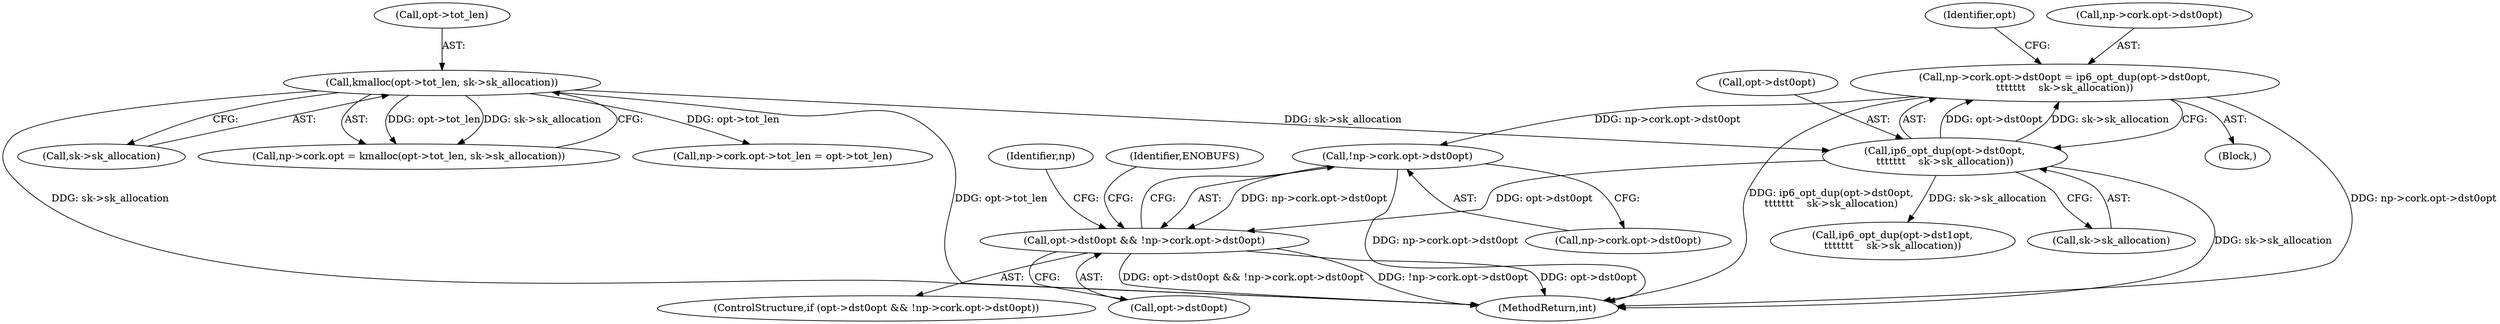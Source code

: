 digraph "0_linux_87c48fa3b4630905f98268dde838ee43626a060c_0@pointer" {
"1000271" [label="(Call,!np->cork.opt->dst0opt)"];
"1000251" [label="(Call,np->cork.opt->dst0opt = ip6_opt_dup(opt->dst0opt,\n\t\t\t\t\t\t\t    sk->sk_allocation))"];
"1000259" [label="(Call,ip6_opt_dup(opt->dst0opt,\n\t\t\t\t\t\t\t    sk->sk_allocation))"];
"1000199" [label="(Call,kmalloc(opt->tot_len, sk->sk_allocation))"];
"1000267" [label="(Call,opt->dst0opt && !np->cork.opt->dst0opt)"];
"1000203" [label="(Call,sk->sk_allocation)"];
"1000286" [label="(Identifier,np)"];
"1000251" [label="(Call,np->cork.opt->dst0opt = ip6_opt_dup(opt->dst0opt,\n\t\t\t\t\t\t\t    sk->sk_allocation))"];
"1000193" [label="(Call,np->cork.opt = kmalloc(opt->tot_len, sk->sk_allocation))"];
"1000182" [label="(Block,)"];
"1000218" [label="(Call,np->cork.opt->tot_len = opt->tot_len)"];
"1000272" [label="(Call,np->cork.opt->dst0opt)"];
"1000271" [label="(Call,!np->cork.opt->dst0opt)"];
"1000269" [label="(Identifier,opt)"];
"1000267" [label="(Call,opt->dst0opt && !np->cork.opt->dst0opt)"];
"1000200" [label="(Call,opt->tot_len)"];
"1000281" [label="(Identifier,ENOBUFS)"];
"1000260" [label="(Call,opt->dst0opt)"];
"1000199" [label="(Call,kmalloc(opt->tot_len, sk->sk_allocation))"];
"1000263" [label="(Call,sk->sk_allocation)"];
"1000259" [label="(Call,ip6_opt_dup(opt->dst0opt,\n\t\t\t\t\t\t\t    sk->sk_allocation))"];
"1000252" [label="(Call,np->cork.opt->dst0opt)"];
"1001339" [label="(MethodReturn,int)"];
"1000266" [label="(ControlStructure,if (opt->dst0opt && !np->cork.opt->dst0opt))"];
"1000268" [label="(Call,opt->dst0opt)"];
"1000290" [label="(Call,ip6_opt_dup(opt->dst1opt,\n\t\t\t\t\t\t\t    sk->sk_allocation))"];
"1000271" -> "1000267"  [label="AST: "];
"1000271" -> "1000272"  [label="CFG: "];
"1000272" -> "1000271"  [label="AST: "];
"1000267" -> "1000271"  [label="CFG: "];
"1000271" -> "1001339"  [label="DDG: np->cork.opt->dst0opt"];
"1000271" -> "1000267"  [label="DDG: np->cork.opt->dst0opt"];
"1000251" -> "1000271"  [label="DDG: np->cork.opt->dst0opt"];
"1000251" -> "1000182"  [label="AST: "];
"1000251" -> "1000259"  [label="CFG: "];
"1000252" -> "1000251"  [label="AST: "];
"1000259" -> "1000251"  [label="AST: "];
"1000269" -> "1000251"  [label="CFG: "];
"1000251" -> "1001339"  [label="DDG: ip6_opt_dup(opt->dst0opt,\n\t\t\t\t\t\t\t    sk->sk_allocation)"];
"1000251" -> "1001339"  [label="DDG: np->cork.opt->dst0opt"];
"1000259" -> "1000251"  [label="DDG: opt->dst0opt"];
"1000259" -> "1000251"  [label="DDG: sk->sk_allocation"];
"1000259" -> "1000263"  [label="CFG: "];
"1000260" -> "1000259"  [label="AST: "];
"1000263" -> "1000259"  [label="AST: "];
"1000259" -> "1001339"  [label="DDG: sk->sk_allocation"];
"1000199" -> "1000259"  [label="DDG: sk->sk_allocation"];
"1000259" -> "1000267"  [label="DDG: opt->dst0opt"];
"1000259" -> "1000290"  [label="DDG: sk->sk_allocation"];
"1000199" -> "1000193"  [label="AST: "];
"1000199" -> "1000203"  [label="CFG: "];
"1000200" -> "1000199"  [label="AST: "];
"1000203" -> "1000199"  [label="AST: "];
"1000193" -> "1000199"  [label="CFG: "];
"1000199" -> "1001339"  [label="DDG: opt->tot_len"];
"1000199" -> "1001339"  [label="DDG: sk->sk_allocation"];
"1000199" -> "1000193"  [label="DDG: opt->tot_len"];
"1000199" -> "1000193"  [label="DDG: sk->sk_allocation"];
"1000199" -> "1000218"  [label="DDG: opt->tot_len"];
"1000267" -> "1000266"  [label="AST: "];
"1000267" -> "1000268"  [label="CFG: "];
"1000268" -> "1000267"  [label="AST: "];
"1000281" -> "1000267"  [label="CFG: "];
"1000286" -> "1000267"  [label="CFG: "];
"1000267" -> "1001339"  [label="DDG: opt->dst0opt"];
"1000267" -> "1001339"  [label="DDG: opt->dst0opt && !np->cork.opt->dst0opt"];
"1000267" -> "1001339"  [label="DDG: !np->cork.opt->dst0opt"];
}

